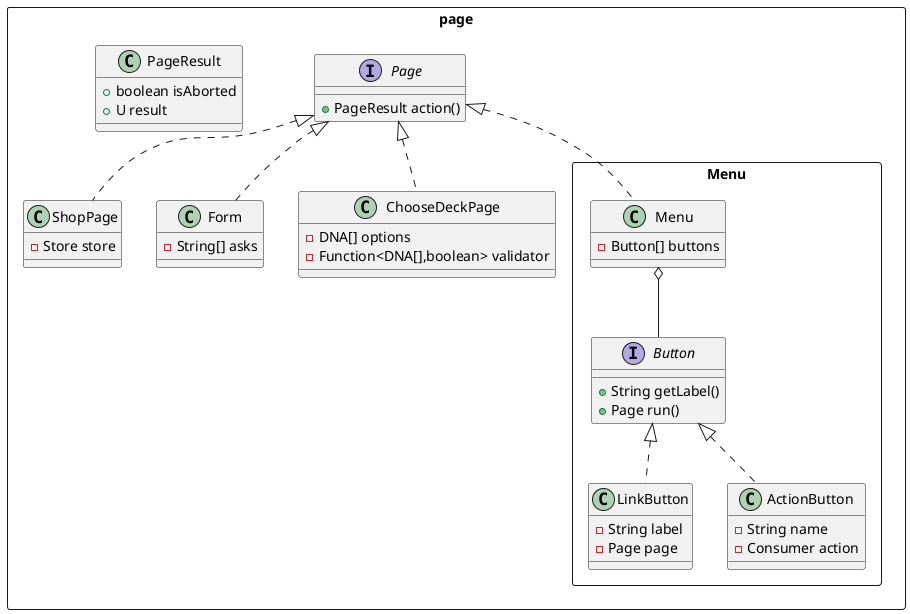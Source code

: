 @startuml

package page <<Rectangle>> {

  class ShopPage {
    -Store store
  }
  Page <|.. ShopPage

  Class PageResult {
    +boolean isAborted
    +U result
  }

  Interface Page {
    +PageResult action()
  }

  class Form {
    -String[] asks
  }
  Page <|.. Form

  class ChooseDeckPage {
    -DNA[] options
    -Function<DNA[],boolean> validator
  }
  Page <|.. ChooseDeckPage


  package Menu <<Rectangle>> {

    class Menu {
      -Button[] buttons
    }
    Page <|.. Menu

    interface Button {
      +String getLabel()
      +Page run()
    }
    Menu o-- Button

    class LinkButton {
      -String label
      -Page page
    }
    Button <|.. LinkButton

    class ActionButton {
      -String name
      -Consumer action
    }
    Button <|.. ActionButton
  }
}

@enduml